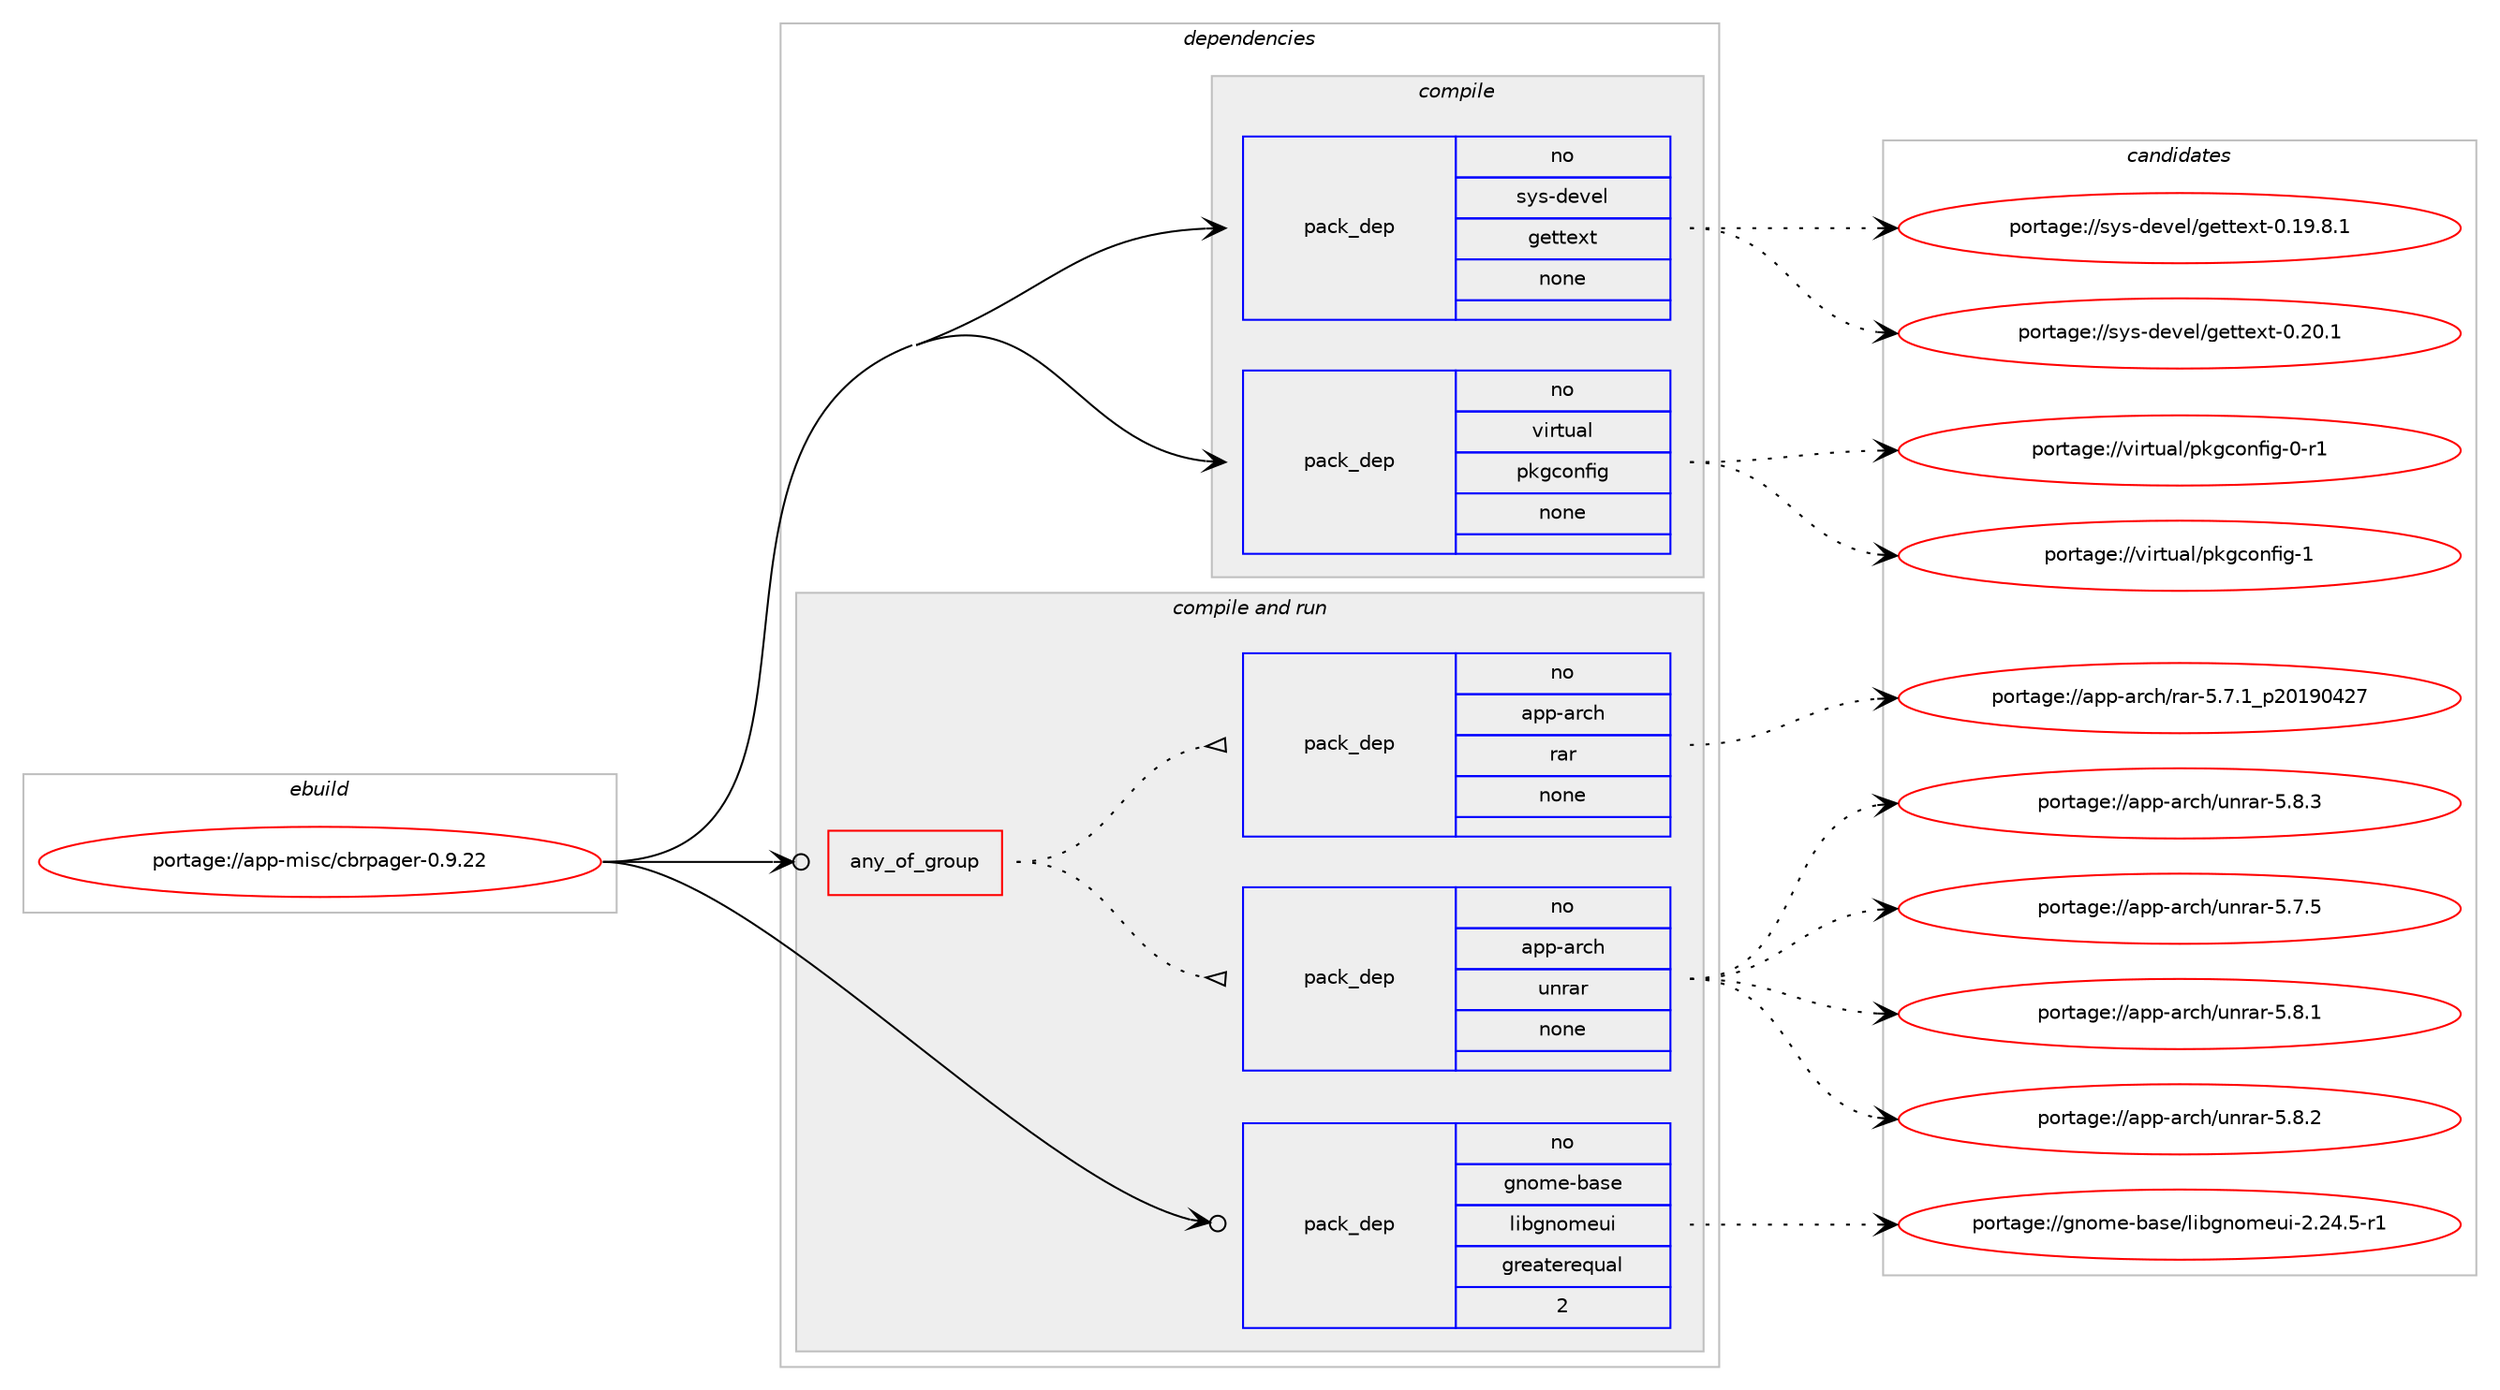 digraph prolog {

# *************
# Graph options
# *************

newrank=true;
concentrate=true;
compound=true;
graph [rankdir=LR,fontname=Helvetica,fontsize=10,ranksep=1.5];#, ranksep=2.5, nodesep=0.2];
edge  [arrowhead=vee];
node  [fontname=Helvetica,fontsize=10];

# **********
# The ebuild
# **********

subgraph cluster_leftcol {
color=gray;
rank=same;
label=<<i>ebuild</i>>;
id [label="portage://app-misc/cbrpager-0.9.22", color=red, width=4, href="../app-misc/cbrpager-0.9.22.svg"];
}

# ****************
# The dependencies
# ****************

subgraph cluster_midcol {
color=gray;
label=<<i>dependencies</i>>;
subgraph cluster_compile {
fillcolor="#eeeeee";
style=filled;
label=<<i>compile</i>>;
subgraph pack24554 {
dependency33535 [label=<<TABLE BORDER="0" CELLBORDER="1" CELLSPACING="0" CELLPADDING="4" WIDTH="220"><TR><TD ROWSPAN="6" CELLPADDING="30">pack_dep</TD></TR><TR><TD WIDTH="110">no</TD></TR><TR><TD>sys-devel</TD></TR><TR><TD>gettext</TD></TR><TR><TD>none</TD></TR><TR><TD></TD></TR></TABLE>>, shape=none, color=blue];
}
id:e -> dependency33535:w [weight=20,style="solid",arrowhead="vee"];
subgraph pack24555 {
dependency33536 [label=<<TABLE BORDER="0" CELLBORDER="1" CELLSPACING="0" CELLPADDING="4" WIDTH="220"><TR><TD ROWSPAN="6" CELLPADDING="30">pack_dep</TD></TR><TR><TD WIDTH="110">no</TD></TR><TR><TD>virtual</TD></TR><TR><TD>pkgconfig</TD></TR><TR><TD>none</TD></TR><TR><TD></TD></TR></TABLE>>, shape=none, color=blue];
}
id:e -> dependency33536:w [weight=20,style="solid",arrowhead="vee"];
}
subgraph cluster_compileandrun {
fillcolor="#eeeeee";
style=filled;
label=<<i>compile and run</i>>;
subgraph any519 {
dependency33537 [label=<<TABLE BORDER="0" CELLBORDER="1" CELLSPACING="0" CELLPADDING="4"><TR><TD CELLPADDING="10">any_of_group</TD></TR></TABLE>>, shape=none, color=red];subgraph pack24556 {
dependency33538 [label=<<TABLE BORDER="0" CELLBORDER="1" CELLSPACING="0" CELLPADDING="4" WIDTH="220"><TR><TD ROWSPAN="6" CELLPADDING="30">pack_dep</TD></TR><TR><TD WIDTH="110">no</TD></TR><TR><TD>app-arch</TD></TR><TR><TD>unrar</TD></TR><TR><TD>none</TD></TR><TR><TD></TD></TR></TABLE>>, shape=none, color=blue];
}
dependency33537:e -> dependency33538:w [weight=20,style="dotted",arrowhead="oinv"];
subgraph pack24557 {
dependency33539 [label=<<TABLE BORDER="0" CELLBORDER="1" CELLSPACING="0" CELLPADDING="4" WIDTH="220"><TR><TD ROWSPAN="6" CELLPADDING="30">pack_dep</TD></TR><TR><TD WIDTH="110">no</TD></TR><TR><TD>app-arch</TD></TR><TR><TD>rar</TD></TR><TR><TD>none</TD></TR><TR><TD></TD></TR></TABLE>>, shape=none, color=blue];
}
dependency33537:e -> dependency33539:w [weight=20,style="dotted",arrowhead="oinv"];
}
id:e -> dependency33537:w [weight=20,style="solid",arrowhead="odotvee"];
subgraph pack24558 {
dependency33540 [label=<<TABLE BORDER="0" CELLBORDER="1" CELLSPACING="0" CELLPADDING="4" WIDTH="220"><TR><TD ROWSPAN="6" CELLPADDING="30">pack_dep</TD></TR><TR><TD WIDTH="110">no</TD></TR><TR><TD>gnome-base</TD></TR><TR><TD>libgnomeui</TD></TR><TR><TD>greaterequal</TD></TR><TR><TD>2</TD></TR></TABLE>>, shape=none, color=blue];
}
id:e -> dependency33540:w [weight=20,style="solid",arrowhead="odotvee"];
}
subgraph cluster_run {
fillcolor="#eeeeee";
style=filled;
label=<<i>run</i>>;
}
}

# **************
# The candidates
# **************

subgraph cluster_choices {
rank=same;
color=gray;
label=<<i>candidates</i>>;

subgraph choice24554 {
color=black;
nodesep=1;
choiceportage1151211154510010111810110847103101116116101120116454846495746564649 [label="portage://sys-devel/gettext-0.19.8.1", color=red, width=4,href="../sys-devel/gettext-0.19.8.1.svg"];
choiceportage115121115451001011181011084710310111611610112011645484650484649 [label="portage://sys-devel/gettext-0.20.1", color=red, width=4,href="../sys-devel/gettext-0.20.1.svg"];
dependency33535:e -> choiceportage1151211154510010111810110847103101116116101120116454846495746564649:w [style=dotted,weight="100"];
dependency33535:e -> choiceportage115121115451001011181011084710310111611610112011645484650484649:w [style=dotted,weight="100"];
}
subgraph choice24555 {
color=black;
nodesep=1;
choiceportage11810511411611797108471121071039911111010210510345484511449 [label="portage://virtual/pkgconfig-0-r1", color=red, width=4,href="../virtual/pkgconfig-0-r1.svg"];
choiceportage1181051141161179710847112107103991111101021051034549 [label="portage://virtual/pkgconfig-1", color=red, width=4,href="../virtual/pkgconfig-1.svg"];
dependency33536:e -> choiceportage11810511411611797108471121071039911111010210510345484511449:w [style=dotted,weight="100"];
dependency33536:e -> choiceportage1181051141161179710847112107103991111101021051034549:w [style=dotted,weight="100"];
}
subgraph choice24556 {
color=black;
nodesep=1;
choiceportage971121124597114991044711711011497114455346554653 [label="portage://app-arch/unrar-5.7.5", color=red, width=4,href="../app-arch/unrar-5.7.5.svg"];
choiceportage971121124597114991044711711011497114455346564649 [label="portage://app-arch/unrar-5.8.1", color=red, width=4,href="../app-arch/unrar-5.8.1.svg"];
choiceportage971121124597114991044711711011497114455346564650 [label="portage://app-arch/unrar-5.8.2", color=red, width=4,href="../app-arch/unrar-5.8.2.svg"];
choiceportage971121124597114991044711711011497114455346564651 [label="portage://app-arch/unrar-5.8.3", color=red, width=4,href="../app-arch/unrar-5.8.3.svg"];
dependency33538:e -> choiceportage971121124597114991044711711011497114455346554653:w [style=dotted,weight="100"];
dependency33538:e -> choiceportage971121124597114991044711711011497114455346564649:w [style=dotted,weight="100"];
dependency33538:e -> choiceportage971121124597114991044711711011497114455346564650:w [style=dotted,weight="100"];
dependency33538:e -> choiceportage971121124597114991044711711011497114455346564651:w [style=dotted,weight="100"];
}
subgraph choice24557 {
color=black;
nodesep=1;
choiceportage971121124597114991044711497114455346554649951125048495748525055 [label="portage://app-arch/rar-5.7.1_p20190427", color=red, width=4,href="../app-arch/rar-5.7.1_p20190427.svg"];
dependency33539:e -> choiceportage971121124597114991044711497114455346554649951125048495748525055:w [style=dotted,weight="100"];
}
subgraph choice24558 {
color=black;
nodesep=1;
choiceportage1031101111091014598971151014710810598103110111109101117105455046505246534511449 [label="portage://gnome-base/libgnomeui-2.24.5-r1", color=red, width=4,href="../gnome-base/libgnomeui-2.24.5-r1.svg"];
dependency33540:e -> choiceportage1031101111091014598971151014710810598103110111109101117105455046505246534511449:w [style=dotted,weight="100"];
}
}

}
